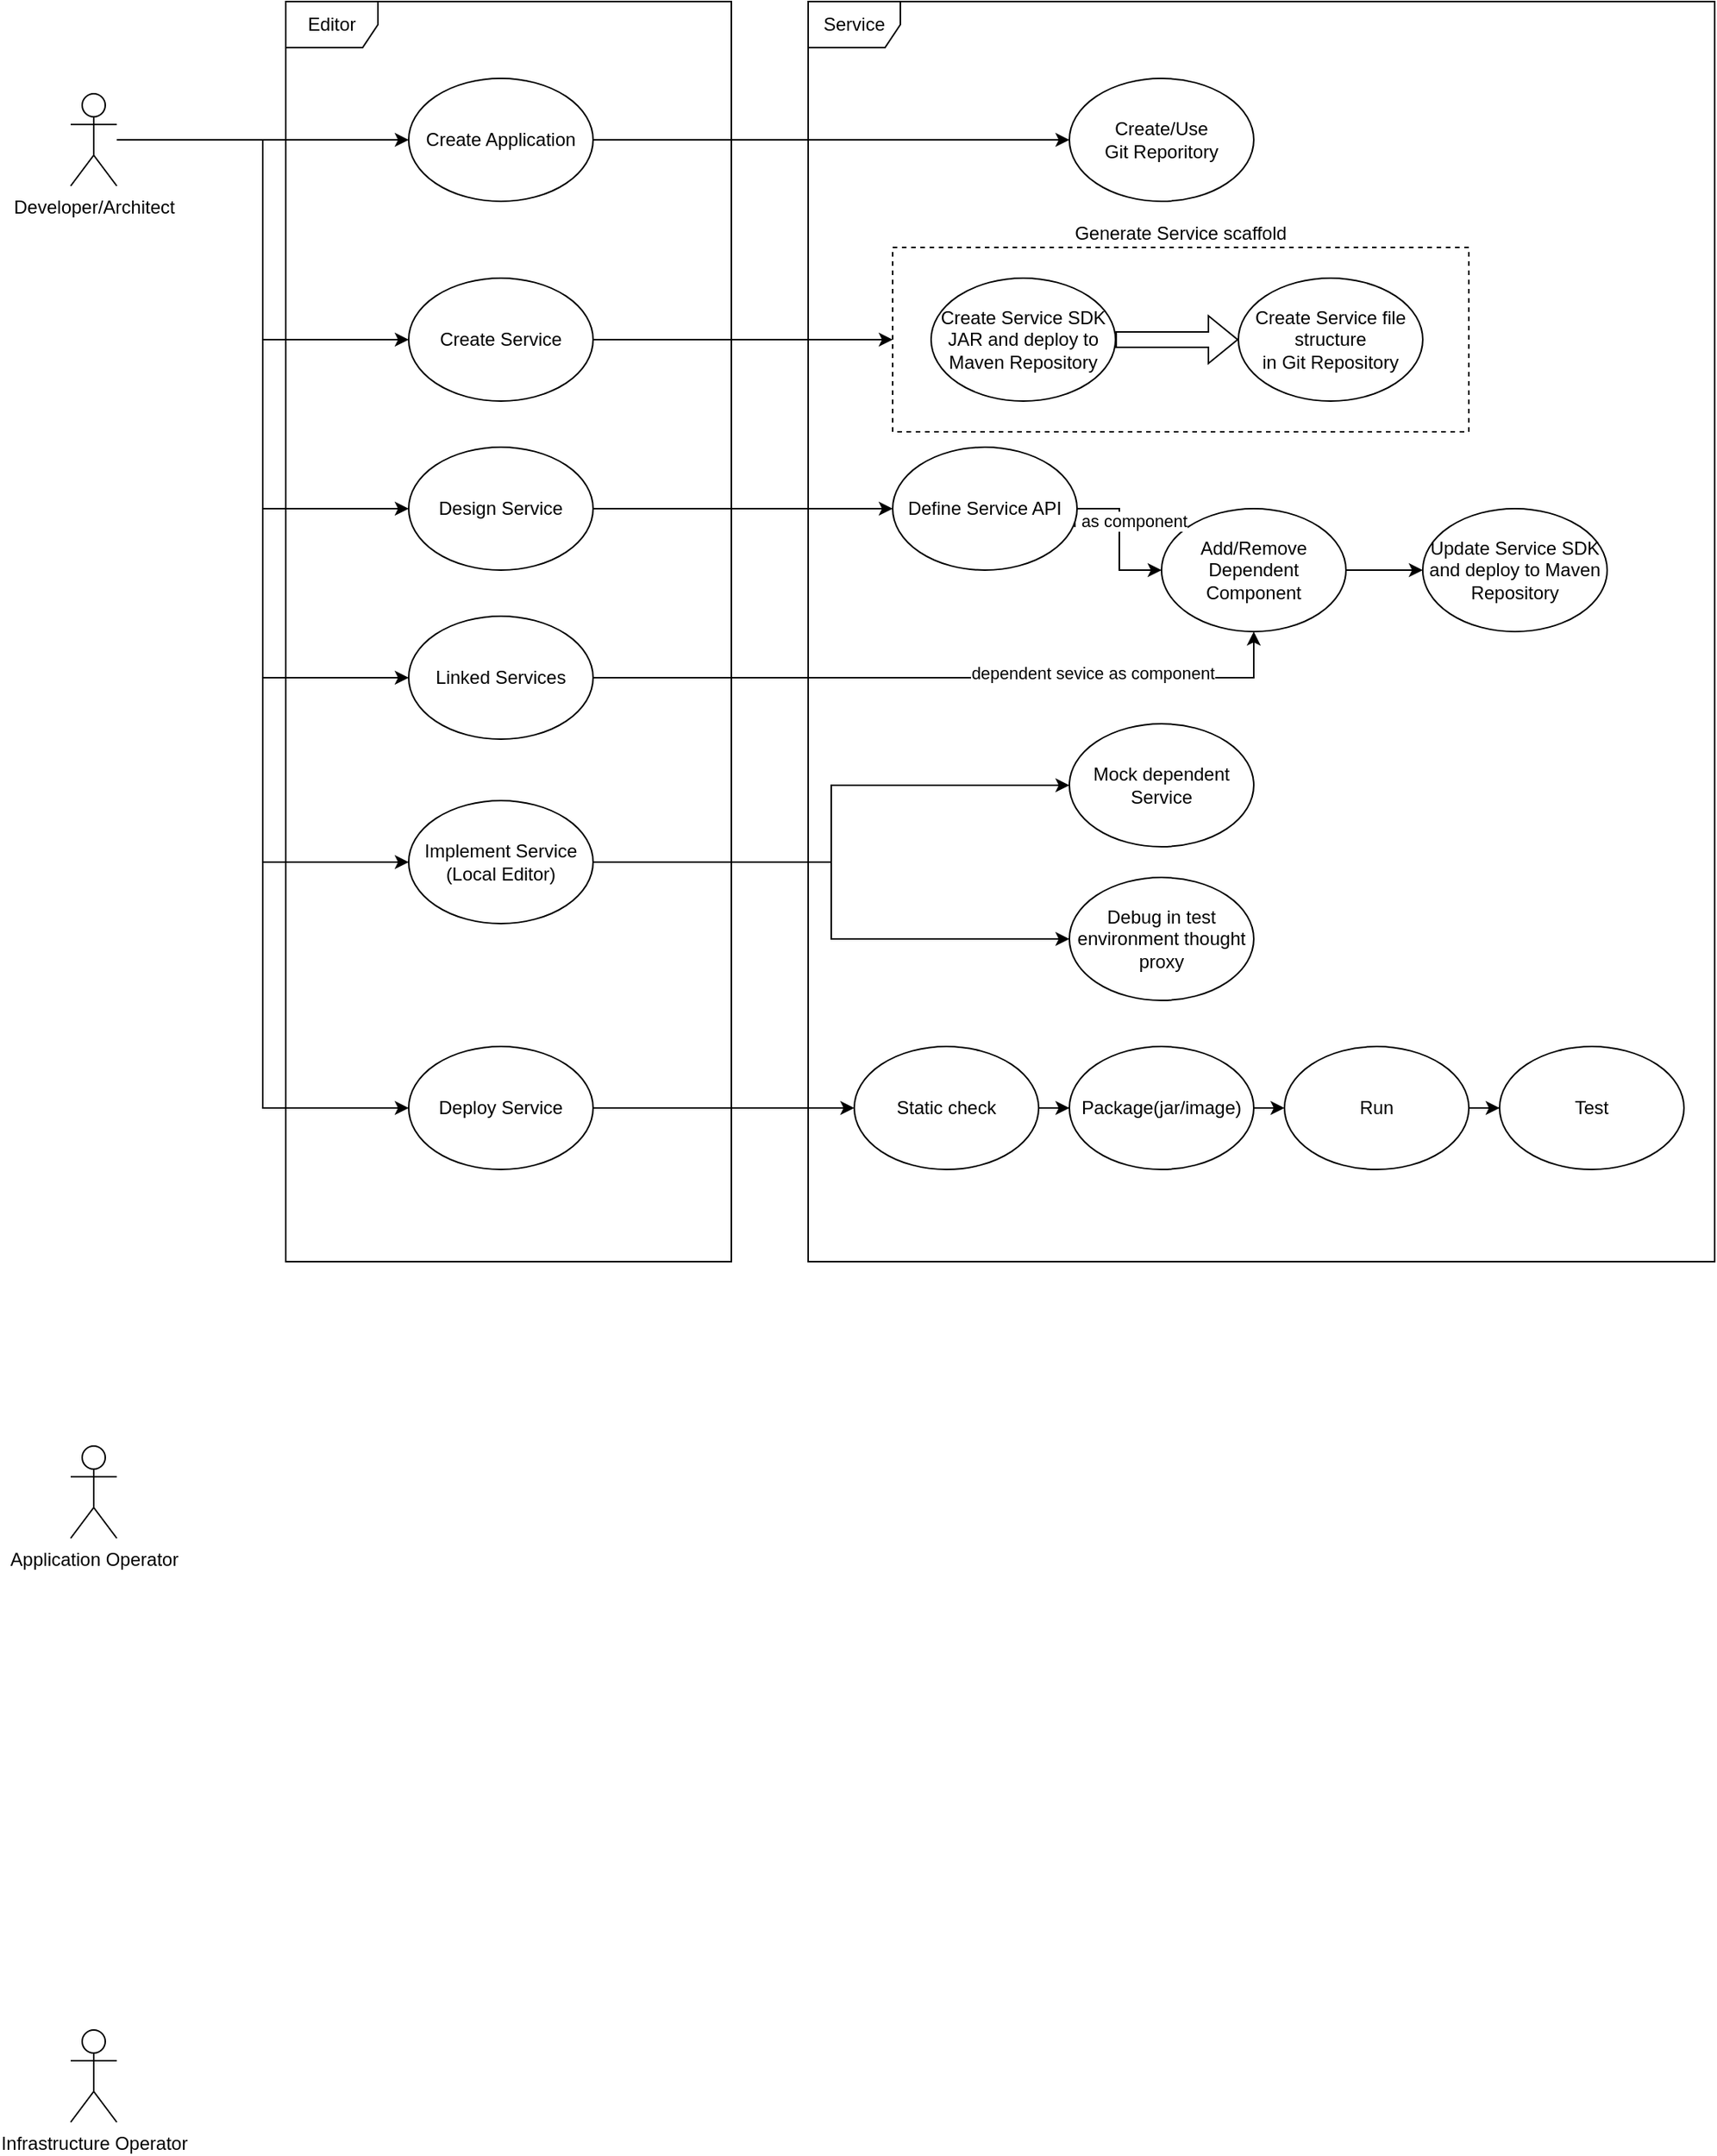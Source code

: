 <mxfile version="14.4.7" type="github">
  <diagram id="NbYphcjg0bYfdM2CbAUF" name="Page-1">
    <mxGraphModel dx="1422" dy="794" grid="1" gridSize="10" guides="1" tooltips="1" connect="1" arrows="1" fold="1" page="1" pageScale="1" pageWidth="1920" pageHeight="1200" math="0" shadow="0">
      <root>
        <mxCell id="0" />
        <mxCell id="1" parent="0" />
        <mxCell id="7PD6qdCcejRFVz4rDIHD-2" value="Service" style="shape=umlFrame;whiteSpace=wrap;html=1;" parent="1" vertex="1">
          <mxGeometry x="570" y="70" width="590" height="820" as="geometry" />
        </mxCell>
        <mxCell id="7PD6qdCcejRFVz4rDIHD-13" value="Generate Service scaffold" style="rounded=0;whiteSpace=wrap;fillColor=none;dashed=1;align=center;labelPosition=center;verticalLabelPosition=top;verticalAlign=bottom;html=1;horizontal=1;" parent="1" vertex="1">
          <mxGeometry x="625" y="230" width="375" height="120" as="geometry" />
        </mxCell>
        <mxCell id="7PD6qdCcejRFVz4rDIHD-5" style="edgeStyle=orthogonalEdgeStyle;rounded=0;orthogonalLoop=1;jettySize=auto;html=1;" parent="1" source="IhUivpOD8UMIQ9bvYeue-3" target="7PD6qdCcejRFVz4rDIHD-3" edge="1">
          <mxGeometry relative="1" as="geometry" />
        </mxCell>
        <mxCell id="7PD6qdCcejRFVz4rDIHD-8" style="edgeStyle=orthogonalEdgeStyle;rounded=0;orthogonalLoop=1;jettySize=auto;html=1;entryX=0;entryY=0.5;entryDx=0;entryDy=0;" parent="1" source="IhUivpOD8UMIQ9bvYeue-3" target="7PD6qdCcejRFVz4rDIHD-7" edge="1">
          <mxGeometry relative="1" as="geometry" />
        </mxCell>
        <mxCell id="7PD6qdCcejRFVz4rDIHD-22" style="edgeStyle=orthogonalEdgeStyle;rounded=0;orthogonalLoop=1;jettySize=auto;html=1;entryX=0;entryY=0.5;entryDx=0;entryDy=0;endArrow=classic;endFill=1;" parent="1" source="IhUivpOD8UMIQ9bvYeue-3" target="7PD6qdCcejRFVz4rDIHD-21" edge="1">
          <mxGeometry relative="1" as="geometry" />
        </mxCell>
        <mxCell id="7PD6qdCcejRFVz4rDIHD-36" style="edgeStyle=orthogonalEdgeStyle;rounded=0;orthogonalLoop=1;jettySize=auto;html=1;entryX=0;entryY=0.5;entryDx=0;entryDy=0;endArrow=classic;endFill=1;" parent="1" source="IhUivpOD8UMIQ9bvYeue-3" target="7PD6qdCcejRFVz4rDIHD-33" edge="1">
          <mxGeometry relative="1" as="geometry" />
        </mxCell>
        <mxCell id="7PD6qdCcejRFVz4rDIHD-43" style="edgeStyle=orthogonalEdgeStyle;rounded=0;orthogonalLoop=1;jettySize=auto;html=1;entryX=0;entryY=0.5;entryDx=0;entryDy=0;endArrow=classic;endFill=1;" parent="1" source="IhUivpOD8UMIQ9bvYeue-3" target="7PD6qdCcejRFVz4rDIHD-42" edge="1">
          <mxGeometry relative="1" as="geometry" />
        </mxCell>
        <mxCell id="v9rrmt33NkiG4_9pisrA-1" style="edgeStyle=orthogonalEdgeStyle;rounded=0;orthogonalLoop=1;jettySize=auto;html=1;entryX=0;entryY=0.5;entryDx=0;entryDy=0;" edge="1" parent="1" source="IhUivpOD8UMIQ9bvYeue-3" target="7PD6qdCcejRFVz4rDIHD-37">
          <mxGeometry relative="1" as="geometry" />
        </mxCell>
        <mxCell id="IhUivpOD8UMIQ9bvYeue-3" value="Developer/Architect" style="shape=umlActor;verticalLabelPosition=bottom;verticalAlign=top;html=1;outlineConnect=0;" parent="1" vertex="1">
          <mxGeometry x="90" y="130" width="30" height="60" as="geometry" />
        </mxCell>
        <mxCell id="IhUivpOD8UMIQ9bvYeue-8" value="Application Operator" style="shape=umlActor;verticalLabelPosition=bottom;verticalAlign=top;html=1;outlineConnect=0;" parent="1" vertex="1">
          <mxGeometry x="90" y="1010" width="30" height="60" as="geometry" />
        </mxCell>
        <mxCell id="IhUivpOD8UMIQ9bvYeue-9" value="Infrastructure Operator" style="shape=umlActor;verticalLabelPosition=bottom;verticalAlign=top;html=1;outlineConnect=0;" parent="1" vertex="1">
          <mxGeometry x="90" y="1390" width="30" height="60" as="geometry" />
        </mxCell>
        <mxCell id="IhUivpOD8UMIQ9bvYeue-13" value="Editor" style="shape=umlFrame;whiteSpace=wrap;html=1;" parent="1" vertex="1">
          <mxGeometry x="230" y="70" width="290" height="820" as="geometry" />
        </mxCell>
        <mxCell id="7PD6qdCcejRFVz4rDIHD-3" value="Create Application" style="ellipse;whiteSpace=wrap;html=1;" parent="1" vertex="1">
          <mxGeometry x="310" y="120" width="120" height="80" as="geometry" />
        </mxCell>
        <mxCell id="7PD6qdCcejRFVz4rDIHD-4" value="Create/Use&lt;br&gt;Git Reporitory" style="ellipse;whiteSpace=wrap;html=1;" parent="1" vertex="1">
          <mxGeometry x="740" y="120" width="120" height="80" as="geometry" />
        </mxCell>
        <mxCell id="7PD6qdCcejRFVz4rDIHD-19" style="edgeStyle=orthogonalEdgeStyle;rounded=0;orthogonalLoop=1;jettySize=auto;html=1;endArrow=classic;endFill=1;" parent="1" source="7PD6qdCcejRFVz4rDIHD-7" target="7PD6qdCcejRFVz4rDIHD-13" edge="1">
          <mxGeometry relative="1" as="geometry" />
        </mxCell>
        <mxCell id="7PD6qdCcejRFVz4rDIHD-7" value="Create Service" style="ellipse;whiteSpace=wrap;html=1;" parent="1" vertex="1">
          <mxGeometry x="310" y="250" width="120" height="80" as="geometry" />
        </mxCell>
        <mxCell id="7PD6qdCcejRFVz4rDIHD-9" value="Create Service file structure&lt;br&gt;in Git Repository" style="ellipse;whiteSpace=wrap;html=1;" parent="1" vertex="1">
          <mxGeometry x="850" y="250" width="120" height="80" as="geometry" />
        </mxCell>
        <mxCell id="7PD6qdCcejRFVz4rDIHD-16" style="edgeStyle=orthogonalEdgeStyle;rounded=0;orthogonalLoop=1;jettySize=auto;html=1;entryX=0;entryY=0.5;entryDx=0;entryDy=0;shape=flexArrow;" parent="1" source="7PD6qdCcejRFVz4rDIHD-11" target="7PD6qdCcejRFVz4rDIHD-9" edge="1">
          <mxGeometry relative="1" as="geometry" />
        </mxCell>
        <mxCell id="7PD6qdCcejRFVz4rDIHD-11" value="Create Service SDK JAR and deploy to Maven Repository" style="ellipse;whiteSpace=wrap;html=1;" parent="1" vertex="1">
          <mxGeometry x="650" y="250" width="120" height="80" as="geometry" />
        </mxCell>
        <mxCell id="7PD6qdCcejRFVz4rDIHD-52" style="edgeStyle=orthogonalEdgeStyle;rounded=0;orthogonalLoop=1;jettySize=auto;html=1;entryX=0;entryY=0.5;entryDx=0;entryDy=0;endArrow=classic;endFill=1;" parent="1" source="7PD6qdCcejRFVz4rDIHD-21" target="7PD6qdCcejRFVz4rDIHD-51" edge="1">
          <mxGeometry relative="1" as="geometry" />
        </mxCell>
        <mxCell id="7PD6qdCcejRFVz4rDIHD-21" value="Design Service" style="ellipse;whiteSpace=wrap;html=1;fillColor=none;" parent="1" vertex="1">
          <mxGeometry x="310" y="360" width="120" height="80" as="geometry" />
        </mxCell>
        <mxCell id="7PD6qdCcejRFVz4rDIHD-26" value="Update Service SDK and deploy to Maven Repository" style="ellipse;whiteSpace=wrap;html=1;" parent="1" vertex="1">
          <mxGeometry x="970" y="400" width="120" height="80" as="geometry" />
        </mxCell>
        <mxCell id="7PD6qdCcejRFVz4rDIHD-32" style="edgeStyle=orthogonalEdgeStyle;rounded=0;orthogonalLoop=1;jettySize=auto;html=1;" parent="1" source="7PD6qdCcejRFVz4rDIHD-3" target="7PD6qdCcejRFVz4rDIHD-4" edge="1">
          <mxGeometry relative="1" as="geometry">
            <mxPoint x="430" y="160" as="sourcePoint" />
            <mxPoint x="730" y="160" as="targetPoint" />
          </mxGeometry>
        </mxCell>
        <mxCell id="7PD6qdCcejRFVz4rDIHD-55" style="edgeStyle=orthogonalEdgeStyle;rounded=0;orthogonalLoop=1;jettySize=auto;html=1;entryX=0.5;entryY=1;entryDx=0;entryDy=0;endArrow=classic;endFill=1;" parent="1" source="7PD6qdCcejRFVz4rDIHD-33" target="7PD6qdCcejRFVz4rDIHD-50" edge="1">
          <mxGeometry relative="1" as="geometry" />
        </mxCell>
        <mxCell id="7PD6qdCcejRFVz4rDIHD-57" value="dependent sevice as component" style="edgeLabel;html=1;align=center;verticalAlign=middle;resizable=0;points=[];" parent="7PD6qdCcejRFVz4rDIHD-55" vertex="1" connectable="0">
          <mxGeometry x="0.413" y="3" relative="1" as="geometry">
            <mxPoint as="offset" />
          </mxGeometry>
        </mxCell>
        <mxCell id="7PD6qdCcejRFVz4rDIHD-33" value="Linked Services" style="ellipse;whiteSpace=wrap;html=1;fillColor=none;" parent="1" vertex="1">
          <mxGeometry x="310" y="470" width="120" height="80" as="geometry" />
        </mxCell>
        <mxCell id="7PD6qdCcejRFVz4rDIHD-58" style="edgeStyle=orthogonalEdgeStyle;rounded=0;orthogonalLoop=1;jettySize=auto;html=1;endArrow=classic;endFill=1;" parent="1" source="7PD6qdCcejRFVz4rDIHD-37" target="7PD6qdCcejRFVz4rDIHD-38" edge="1">
          <mxGeometry relative="1" as="geometry" />
        </mxCell>
        <mxCell id="7PD6qdCcejRFVz4rDIHD-59" style="edgeStyle=orthogonalEdgeStyle;rounded=0;orthogonalLoop=1;jettySize=auto;html=1;endArrow=classic;endFill=1;" parent="1" source="7PD6qdCcejRFVz4rDIHD-37" target="7PD6qdCcejRFVz4rDIHD-40" edge="1">
          <mxGeometry relative="1" as="geometry" />
        </mxCell>
        <mxCell id="7PD6qdCcejRFVz4rDIHD-37" value="Implement Service&lt;br&gt;(Local Editor)" style="ellipse;whiteSpace=wrap;html=1;fillColor=none;" parent="1" vertex="1">
          <mxGeometry x="310" y="590" width="120" height="80" as="geometry" />
        </mxCell>
        <mxCell id="7PD6qdCcejRFVz4rDIHD-38" value="Mock dependent Service" style="ellipse;whiteSpace=wrap;html=1;fillColor=none;" parent="1" vertex="1">
          <mxGeometry x="740" y="540" width="120" height="80" as="geometry" />
        </mxCell>
        <mxCell id="7PD6qdCcejRFVz4rDIHD-40" value="Debug in test environment thought proxy" style="ellipse;whiteSpace=wrap;html=1;fillColor=none;" parent="1" vertex="1">
          <mxGeometry x="740" y="640" width="120" height="80" as="geometry" />
        </mxCell>
        <mxCell id="7PD6qdCcejRFVz4rDIHD-60" style="edgeStyle=orthogonalEdgeStyle;rounded=0;orthogonalLoop=1;jettySize=auto;html=1;endArrow=classic;endFill=1;" parent="1" source="7PD6qdCcejRFVz4rDIHD-42" target="7PD6qdCcejRFVz4rDIHD-44" edge="1">
          <mxGeometry relative="1" as="geometry" />
        </mxCell>
        <mxCell id="7PD6qdCcejRFVz4rDIHD-42" value="Deploy Service" style="ellipse;whiteSpace=wrap;html=1;fillColor=none;" parent="1" vertex="1">
          <mxGeometry x="310" y="750" width="120" height="80" as="geometry" />
        </mxCell>
        <mxCell id="7PD6qdCcejRFVz4rDIHD-61" style="edgeStyle=orthogonalEdgeStyle;rounded=0;orthogonalLoop=1;jettySize=auto;html=1;endArrow=classic;endFill=1;" parent="1" source="7PD6qdCcejRFVz4rDIHD-44" target="7PD6qdCcejRFVz4rDIHD-45" edge="1">
          <mxGeometry relative="1" as="geometry" />
        </mxCell>
        <mxCell id="7PD6qdCcejRFVz4rDIHD-44" value="Static check" style="ellipse;whiteSpace=wrap;html=1;fillColor=none;" parent="1" vertex="1">
          <mxGeometry x="600" y="750" width="120" height="80" as="geometry" />
        </mxCell>
        <mxCell id="7PD6qdCcejRFVz4rDIHD-62" style="edgeStyle=orthogonalEdgeStyle;rounded=0;orthogonalLoop=1;jettySize=auto;html=1;exitX=1;exitY=0.5;exitDx=0;exitDy=0;entryX=0;entryY=0.5;entryDx=0;entryDy=0;endArrow=classic;endFill=1;" parent="1" source="7PD6qdCcejRFVz4rDIHD-45" target="7PD6qdCcejRFVz4rDIHD-46" edge="1">
          <mxGeometry relative="1" as="geometry" />
        </mxCell>
        <mxCell id="7PD6qdCcejRFVz4rDIHD-45" value="Package(jar/image)" style="ellipse;whiteSpace=wrap;html=1;fillColor=none;" parent="1" vertex="1">
          <mxGeometry x="740" y="750" width="120" height="80" as="geometry" />
        </mxCell>
        <mxCell id="7PD6qdCcejRFVz4rDIHD-63" style="edgeStyle=orthogonalEdgeStyle;rounded=0;orthogonalLoop=1;jettySize=auto;html=1;entryX=0;entryY=0.5;entryDx=0;entryDy=0;endArrow=classic;endFill=1;" parent="1" source="7PD6qdCcejRFVz4rDIHD-46" target="7PD6qdCcejRFVz4rDIHD-47" edge="1">
          <mxGeometry relative="1" as="geometry" />
        </mxCell>
        <mxCell id="7PD6qdCcejRFVz4rDIHD-46" value="Run" style="ellipse;whiteSpace=wrap;html=1;fillColor=none;" parent="1" vertex="1">
          <mxGeometry x="880" y="750" width="120" height="80" as="geometry" />
        </mxCell>
        <mxCell id="7PD6qdCcejRFVz4rDIHD-47" value="Test" style="ellipse;whiteSpace=wrap;html=1;fillColor=none;" parent="1" vertex="1">
          <mxGeometry x="1020" y="750" width="120" height="80" as="geometry" />
        </mxCell>
        <mxCell id="7PD6qdCcejRFVz4rDIHD-54" style="edgeStyle=orthogonalEdgeStyle;rounded=0;orthogonalLoop=1;jettySize=auto;html=1;entryX=0;entryY=0.5;entryDx=0;entryDy=0;endArrow=classic;endFill=1;" parent="1" source="7PD6qdCcejRFVz4rDIHD-50" target="7PD6qdCcejRFVz4rDIHD-26" edge="1">
          <mxGeometry relative="1" as="geometry" />
        </mxCell>
        <mxCell id="7PD6qdCcejRFVz4rDIHD-50" value="Add/Remove Dependent Component" style="ellipse;whiteSpace=wrap;html=1;" parent="1" vertex="1">
          <mxGeometry x="800" y="400" width="120" height="80" as="geometry" />
        </mxCell>
        <mxCell id="7PD6qdCcejRFVz4rDIHD-53" style="edgeStyle=orthogonalEdgeStyle;rounded=0;orthogonalLoop=1;jettySize=auto;html=1;entryX=0;entryY=0.5;entryDx=0;entryDy=0;endArrow=classic;endFill=1;" parent="1" source="7PD6qdCcejRFVz4rDIHD-51" target="7PD6qdCcejRFVz4rDIHD-50" edge="1">
          <mxGeometry relative="1" as="geometry" />
        </mxCell>
        <mxCell id="7PD6qdCcejRFVz4rDIHD-56" value="api as component" style="edgeLabel;html=1;align=center;verticalAlign=middle;resizable=0;points=[];" parent="7PD6qdCcejRFVz4rDIHD-53" vertex="1" connectable="0">
          <mxGeometry x="-0.274" relative="1" as="geometry">
            <mxPoint y="1" as="offset" />
          </mxGeometry>
        </mxCell>
        <mxCell id="7PD6qdCcejRFVz4rDIHD-51" value="Define Service API" style="ellipse;whiteSpace=wrap;html=1;" parent="1" vertex="1">
          <mxGeometry x="625" y="360" width="120" height="80" as="geometry" />
        </mxCell>
      </root>
    </mxGraphModel>
  </diagram>
</mxfile>
